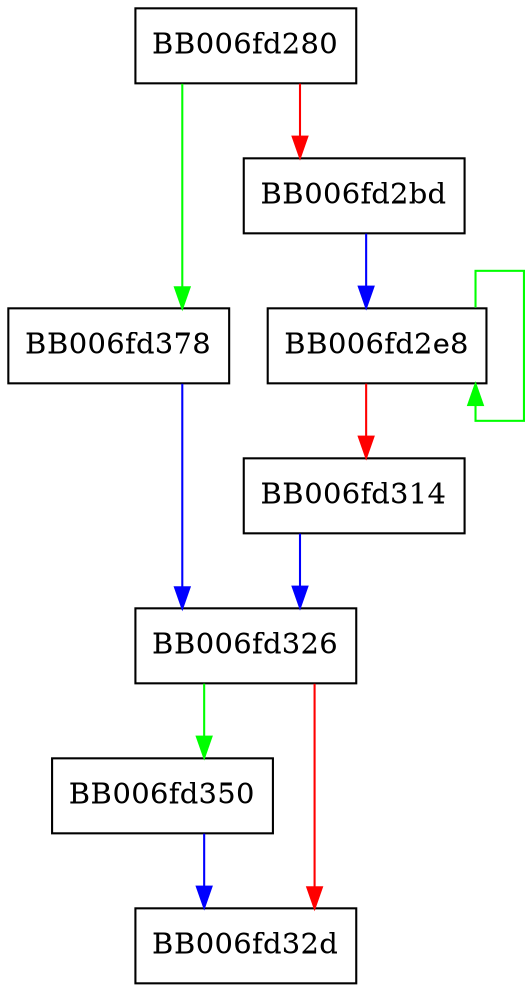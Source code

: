 digraph cipher_hw_des_ofb64_cipher {
  node [shape="box"];
  graph [splines=ortho];
  BB006fd280 -> BB006fd378 [color="green"];
  BB006fd280 -> BB006fd2bd [color="red"];
  BB006fd2bd -> BB006fd2e8 [color="blue"];
  BB006fd2e8 -> BB006fd2e8 [color="green"];
  BB006fd2e8 -> BB006fd314 [color="red"];
  BB006fd314 -> BB006fd326 [color="blue"];
  BB006fd326 -> BB006fd350 [color="green"];
  BB006fd326 -> BB006fd32d [color="red"];
  BB006fd350 -> BB006fd32d [color="blue"];
  BB006fd378 -> BB006fd326 [color="blue"];
}